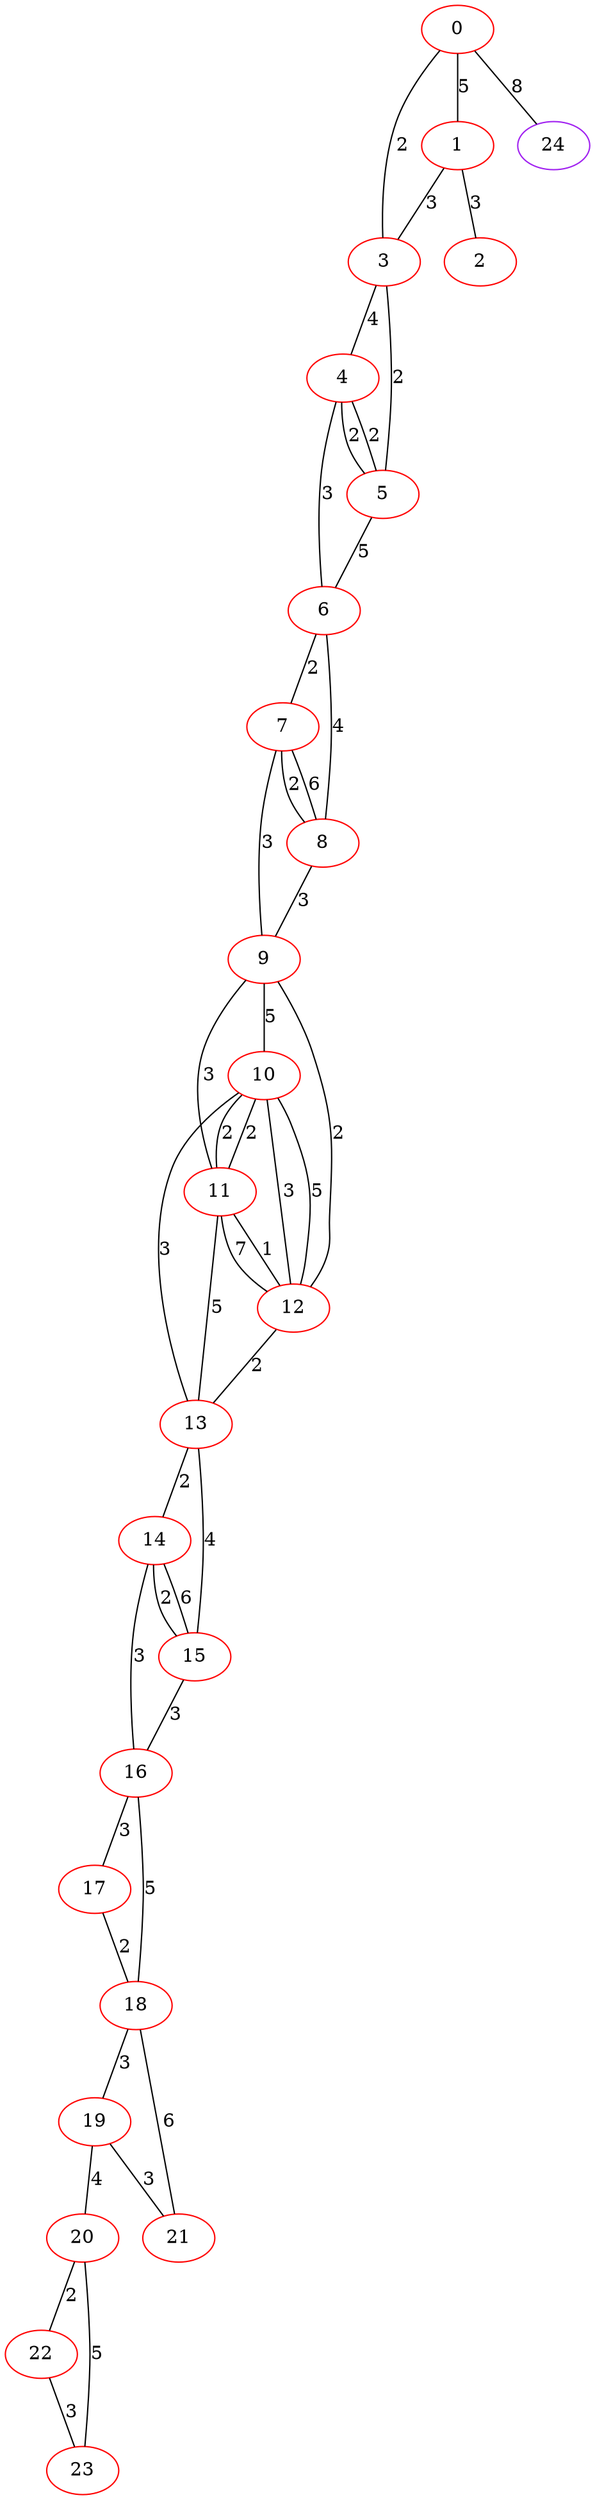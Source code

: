 graph "" {
0 [color=red, weight=1];
1 [color=red, weight=1];
2 [color=red, weight=1];
3 [color=red, weight=1];
4 [color=red, weight=1];
5 [color=red, weight=1];
6 [color=red, weight=1];
7 [color=red, weight=1];
8 [color=red, weight=1];
9 [color=red, weight=1];
10 [color=red, weight=1];
11 [color=red, weight=1];
12 [color=red, weight=1];
13 [color=red, weight=1];
14 [color=red, weight=1];
15 [color=red, weight=1];
16 [color=red, weight=1];
17 [color=red, weight=1];
18 [color=red, weight=1];
19 [color=red, weight=1];
20 [color=red, weight=1];
21 [color=red, weight=1];
22 [color=red, weight=1];
23 [color=red, weight=1];
24 [color=purple, weight=4];
0 -- 24  [key=0, label=8];
0 -- 1  [key=0, label=5];
0 -- 3  [key=0, label=2];
1 -- 2  [key=0, label=3];
1 -- 3  [key=0, label=3];
3 -- 4  [key=0, label=4];
3 -- 5  [key=0, label=2];
4 -- 5  [key=0, label=2];
4 -- 5  [key=1, label=2];
4 -- 6  [key=0, label=3];
5 -- 6  [key=0, label=5];
6 -- 8  [key=0, label=4];
6 -- 7  [key=0, label=2];
7 -- 8  [key=0, label=2];
7 -- 8  [key=1, label=6];
7 -- 9  [key=0, label=3];
8 -- 9  [key=0, label=3];
9 -- 10  [key=0, label=5];
9 -- 11  [key=0, label=3];
9 -- 12  [key=0, label=2];
10 -- 11  [key=0, label=2];
10 -- 11  [key=1, label=2];
10 -- 12  [key=0, label=3];
10 -- 12  [key=1, label=5];
10 -- 13  [key=0, label=3];
11 -- 12  [key=0, label=1];
11 -- 12  [key=1, label=7];
11 -- 13  [key=0, label=5];
12 -- 13  [key=0, label=2];
13 -- 14  [key=0, label=2];
13 -- 15  [key=0, label=4];
14 -- 16  [key=0, label=3];
14 -- 15  [key=0, label=2];
14 -- 15  [key=1, label=6];
15 -- 16  [key=0, label=3];
16 -- 17  [key=0, label=3];
16 -- 18  [key=0, label=5];
17 -- 18  [key=0, label=2];
18 -- 19  [key=0, label=3];
18 -- 21  [key=0, label=6];
19 -- 20  [key=0, label=4];
19 -- 21  [key=0, label=3];
20 -- 22  [key=0, label=2];
20 -- 23  [key=0, label=5];
22 -- 23  [key=0, label=3];
}
